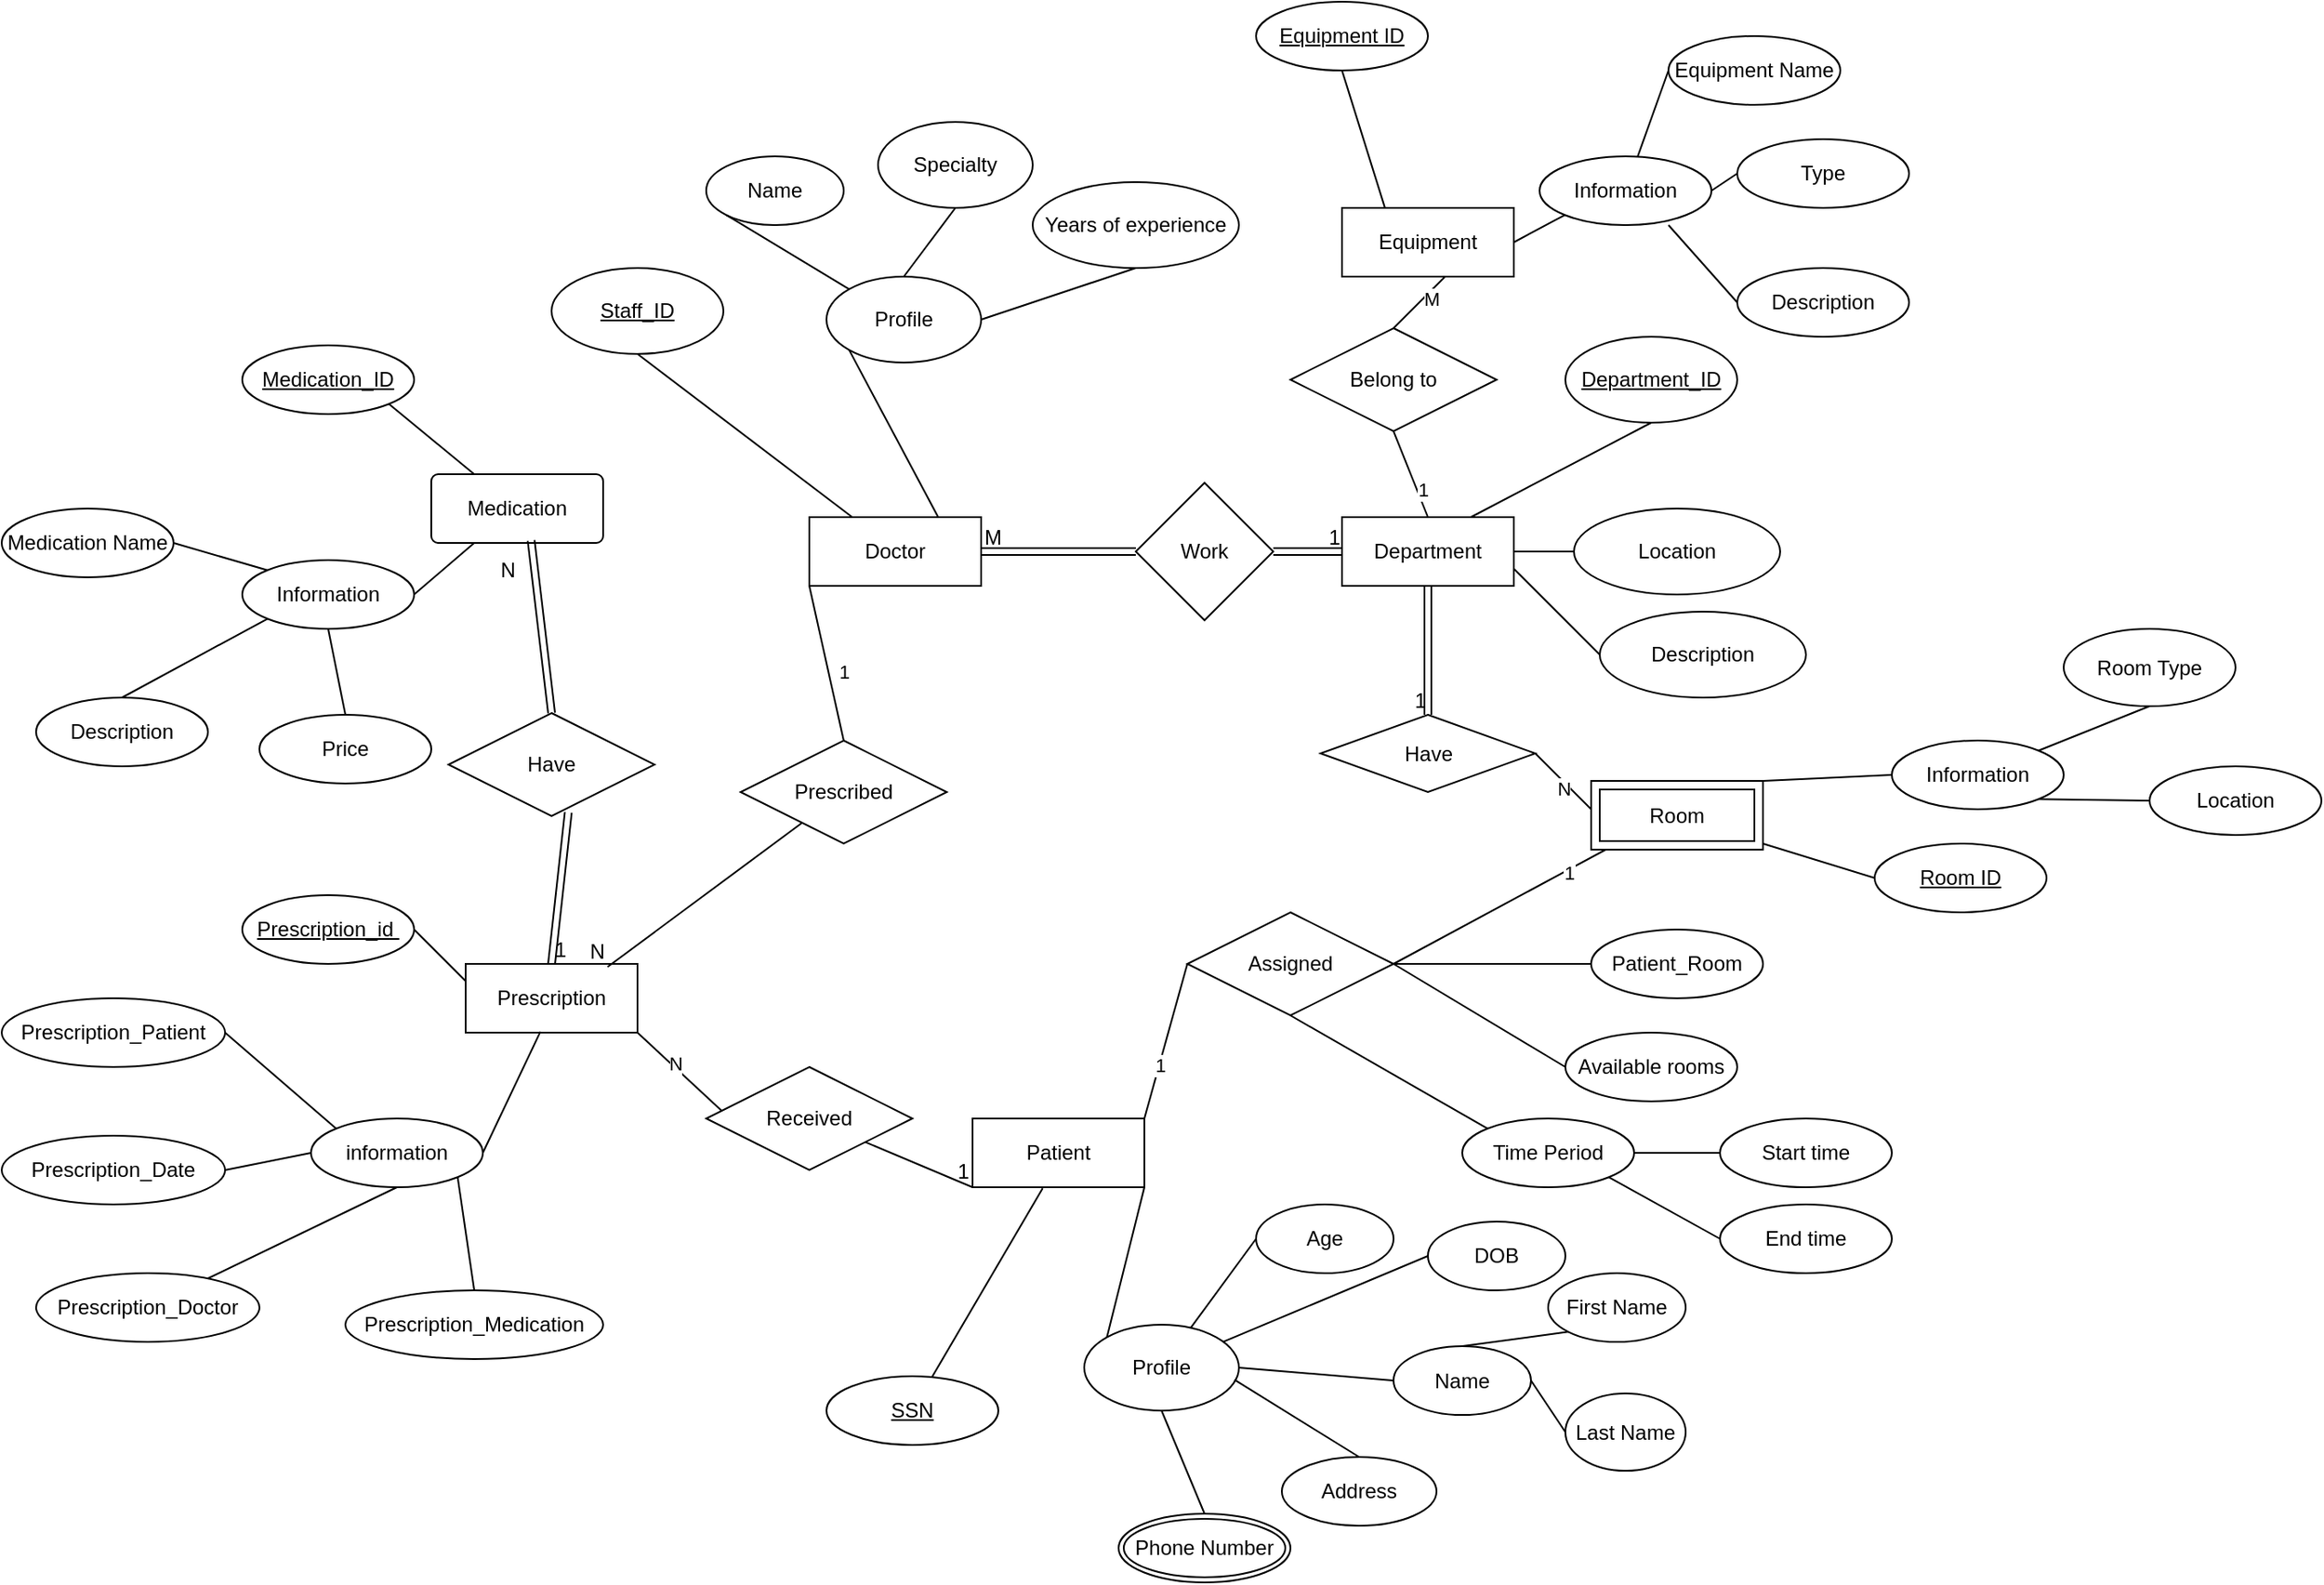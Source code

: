 <mxfile version="24.7.15">
  <diagram name="Page-1" id="lAYnDV3TWPrWhs4WG5Oa">
    <mxGraphModel dx="2904" dy="1929" grid="1" gridSize="10" guides="1" tooltips="1" connect="1" arrows="1" fold="1" page="1" pageScale="1" pageWidth="1169" pageHeight="827" math="0" shadow="0">
      <root>
        <mxCell id="0" />
        <mxCell id="1" parent="0" />
        <mxCell id="o8hKFmGq3P5-GHASwoxO-2" value="&lt;u&gt;Staff_ID&lt;/u&gt;" style="ellipse;whiteSpace=wrap;html=1;" vertex="1" parent="1">
          <mxGeometry x="10" y="95" width="100" height="50" as="geometry" />
        </mxCell>
        <mxCell id="o8hKFmGq3P5-GHASwoxO-3" value="Profile" style="ellipse;whiteSpace=wrap;html=1;" vertex="1" parent="1">
          <mxGeometry x="170" y="100" width="90" height="50" as="geometry" />
        </mxCell>
        <mxCell id="o8hKFmGq3P5-GHASwoxO-4" value="Name" style="ellipse;whiteSpace=wrap;html=1;" vertex="1" parent="1">
          <mxGeometry x="100" y="30" width="80" height="40" as="geometry" />
        </mxCell>
        <mxCell id="o8hKFmGq3P5-GHASwoxO-5" value="Specialty" style="ellipse;whiteSpace=wrap;html=1;" vertex="1" parent="1">
          <mxGeometry x="200" y="10" width="90" height="50" as="geometry" />
        </mxCell>
        <mxCell id="o8hKFmGq3P5-GHASwoxO-6" value="Years of experience" style="ellipse;whiteSpace=wrap;html=1;" vertex="1" parent="1">
          <mxGeometry x="290" y="45" width="120" height="50" as="geometry" />
        </mxCell>
        <mxCell id="o8hKFmGq3P5-GHASwoxO-11" value="" style="endArrow=none;html=1;rounded=0;exitX=0.5;exitY=1;exitDx=0;exitDy=0;entryX=1;entryY=0.5;entryDx=0;entryDy=0;" edge="1" parent="1" source="o8hKFmGq3P5-GHASwoxO-6" target="o8hKFmGq3P5-GHASwoxO-3">
          <mxGeometry width="50" height="50" relative="1" as="geometry">
            <mxPoint x="390" y="160" as="sourcePoint" />
            <mxPoint x="440" y="110" as="targetPoint" />
          </mxGeometry>
        </mxCell>
        <mxCell id="o8hKFmGq3P5-GHASwoxO-12" value="" style="endArrow=none;html=1;rounded=0;entryX=0;entryY=1;entryDx=0;entryDy=0;exitX=0;exitY=0;exitDx=0;exitDy=0;" edge="1" parent="1" source="o8hKFmGq3P5-GHASwoxO-3" target="o8hKFmGq3P5-GHASwoxO-4">
          <mxGeometry width="50" height="50" relative="1" as="geometry">
            <mxPoint x="430" y="110" as="sourcePoint" />
            <mxPoint x="480" y="60" as="targetPoint" />
          </mxGeometry>
        </mxCell>
        <mxCell id="o8hKFmGq3P5-GHASwoxO-13" value="" style="endArrow=none;html=1;rounded=0;entryX=0.5;entryY=1;entryDx=0;entryDy=0;exitX=0.5;exitY=0;exitDx=0;exitDy=0;" edge="1" parent="1" source="o8hKFmGq3P5-GHASwoxO-3" target="o8hKFmGq3P5-GHASwoxO-5">
          <mxGeometry width="50" height="50" relative="1" as="geometry">
            <mxPoint x="420" y="120" as="sourcePoint" />
            <mxPoint x="470" y="70" as="targetPoint" />
          </mxGeometry>
        </mxCell>
        <mxCell id="o8hKFmGq3P5-GHASwoxO-14" value="" style="endArrow=none;html=1;rounded=0;entryX=0;entryY=1;entryDx=0;entryDy=0;exitX=0.75;exitY=0;exitDx=0;exitDy=0;" edge="1" parent="1" source="o8hKFmGq3P5-GHASwoxO-100" target="o8hKFmGq3P5-GHASwoxO-3">
          <mxGeometry width="50" height="50" relative="1" as="geometry">
            <mxPoint x="310" y="190" as="sourcePoint" />
            <mxPoint x="340" y="140" as="targetPoint" />
          </mxGeometry>
        </mxCell>
        <mxCell id="o8hKFmGq3P5-GHASwoxO-15" value="" style="endArrow=none;html=1;rounded=0;entryX=0.25;entryY=0;entryDx=0;entryDy=0;exitX=0.5;exitY=1;exitDx=0;exitDy=0;" edge="1" parent="1" source="o8hKFmGq3P5-GHASwoxO-2" target="o8hKFmGq3P5-GHASwoxO-100">
          <mxGeometry width="50" height="50" relative="1" as="geometry">
            <mxPoint x="160" y="170" as="sourcePoint" />
            <mxPoint x="230" y="190" as="targetPoint" />
          </mxGeometry>
        </mxCell>
        <mxCell id="o8hKFmGq3P5-GHASwoxO-17" value="&lt;u&gt;Department_ID&lt;/u&gt;" style="ellipse;whiteSpace=wrap;html=1;" vertex="1" parent="1">
          <mxGeometry x="600" y="135" width="100" height="50" as="geometry" />
        </mxCell>
        <mxCell id="o8hKFmGq3P5-GHASwoxO-18" value="Description" style="ellipse;whiteSpace=wrap;html=1;" vertex="1" parent="1">
          <mxGeometry x="620" y="295" width="120" height="50" as="geometry" />
        </mxCell>
        <mxCell id="o8hKFmGq3P5-GHASwoxO-19" value="Location" style="ellipse;whiteSpace=wrap;html=1;" vertex="1" parent="1">
          <mxGeometry x="605" y="235" width="120" height="50" as="geometry" />
        </mxCell>
        <mxCell id="o8hKFmGq3P5-GHASwoxO-20" value="" style="endArrow=none;html=1;rounded=0;entryX=0.75;entryY=0;entryDx=0;entryDy=0;exitX=0.5;exitY=1;exitDx=0;exitDy=0;" edge="1" parent="1" source="o8hKFmGq3P5-GHASwoxO-17" target="o8hKFmGq3P5-GHASwoxO-101">
          <mxGeometry width="50" height="50" relative="1" as="geometry">
            <mxPoint x="630" y="130" as="sourcePoint" />
            <mxPoint x="550" y="220" as="targetPoint" />
          </mxGeometry>
        </mxCell>
        <mxCell id="o8hKFmGq3P5-GHASwoxO-21" value="" style="endArrow=none;html=1;rounded=0;entryX=0;entryY=0.5;entryDx=0;entryDy=0;exitX=1;exitY=0.5;exitDx=0;exitDy=0;" edge="1" parent="1" target="o8hKFmGq3P5-GHASwoxO-19">
          <mxGeometry width="50" height="50" relative="1" as="geometry">
            <mxPoint x="550" y="260" as="sourcePoint" />
            <mxPoint x="760" y="120" as="targetPoint" />
          </mxGeometry>
        </mxCell>
        <mxCell id="o8hKFmGq3P5-GHASwoxO-22" value="" style="endArrow=none;html=1;rounded=0;exitX=0;exitY=0.5;exitDx=0;exitDy=0;entryX=1;entryY=0.75;entryDx=0;entryDy=0;" edge="1" parent="1" source="o8hKFmGq3P5-GHASwoxO-18" target="o8hKFmGq3P5-GHASwoxO-101">
          <mxGeometry width="50" height="50" relative="1" as="geometry">
            <mxPoint x="630" y="260" as="sourcePoint" />
            <mxPoint x="550" y="300" as="targetPoint" />
          </mxGeometry>
        </mxCell>
        <mxCell id="o8hKFmGq3P5-GHASwoxO-33" value="&lt;u&gt;SSN&lt;/u&gt;" style="ellipse;whiteSpace=wrap;html=1;" vertex="1" parent="1">
          <mxGeometry x="170" y="740" width="100" height="40" as="geometry" />
        </mxCell>
        <mxCell id="o8hKFmGq3P5-GHASwoxO-34" value="Profile" style="ellipse;whiteSpace=wrap;html=1;" vertex="1" parent="1">
          <mxGeometry x="320" y="710" width="90" height="50" as="geometry" />
        </mxCell>
        <mxCell id="o8hKFmGq3P5-GHASwoxO-35" value="Name" style="ellipse;whiteSpace=wrap;html=1;" vertex="1" parent="1">
          <mxGeometry x="500" y="722.5" width="80" height="40" as="geometry" />
        </mxCell>
        <mxCell id="o8hKFmGq3P5-GHASwoxO-36" value="Address" style="ellipse;whiteSpace=wrap;html=1;" vertex="1" parent="1">
          <mxGeometry x="435" y="787" width="90" height="40" as="geometry" />
        </mxCell>
        <mxCell id="o8hKFmGq3P5-GHASwoxO-37" value="" style="endArrow=none;html=1;rounded=0;exitX=0.5;exitY=0;exitDx=0;exitDy=0;entryX=0.5;entryY=1;entryDx=0;entryDy=0;" edge="1" parent="1" target="o8hKFmGq3P5-GHASwoxO-34" source="o8hKFmGq3P5-GHASwoxO-51">
          <mxGeometry width="50" height="50" relative="1" as="geometry">
            <mxPoint x="575" y="755" as="sourcePoint" />
            <mxPoint x="585" y="690" as="targetPoint" />
          </mxGeometry>
        </mxCell>
        <mxCell id="o8hKFmGq3P5-GHASwoxO-38" value="" style="endArrow=none;html=1;rounded=0;entryX=0;entryY=0.5;entryDx=0;entryDy=0;exitX=1;exitY=0.5;exitDx=0;exitDy=0;" edge="1" parent="1" source="o8hKFmGq3P5-GHASwoxO-34" target="o8hKFmGq3P5-GHASwoxO-35">
          <mxGeometry width="50" height="50" relative="1" as="geometry">
            <mxPoint x="575" y="690" as="sourcePoint" />
            <mxPoint x="625" y="640" as="targetPoint" />
          </mxGeometry>
        </mxCell>
        <mxCell id="o8hKFmGq3P5-GHASwoxO-39" value="" style="endArrow=none;html=1;rounded=0;entryX=0.5;entryY=0;entryDx=0;entryDy=0;exitX=0.972;exitY=0.642;exitDx=0;exitDy=0;exitPerimeter=0;" edge="1" parent="1" source="o8hKFmGq3P5-GHASwoxO-34" target="o8hKFmGq3P5-GHASwoxO-36">
          <mxGeometry width="50" height="50" relative="1" as="geometry">
            <mxPoint x="565" y="700" as="sourcePoint" />
            <mxPoint x="615" y="650" as="targetPoint" />
          </mxGeometry>
        </mxCell>
        <mxCell id="o8hKFmGq3P5-GHASwoxO-40" value="" style="endArrow=none;html=1;rounded=0;entryX=0;entryY=0;entryDx=0;entryDy=0;exitX=1;exitY=1;exitDx=0;exitDy=0;" edge="1" parent="1" target="o8hKFmGq3P5-GHASwoxO-34" source="o8hKFmGq3P5-GHASwoxO-92">
          <mxGeometry width="50" height="50" relative="1" as="geometry">
            <mxPoint x="380" y="735" as="sourcePoint" />
            <mxPoint x="485" y="720" as="targetPoint" />
          </mxGeometry>
        </mxCell>
        <mxCell id="o8hKFmGq3P5-GHASwoxO-41" value="" style="endArrow=none;html=1;rounded=0;exitX=0.408;exitY=1.015;exitDx=0;exitDy=0;exitPerimeter=0;" edge="1" parent="1" source="o8hKFmGq3P5-GHASwoxO-92" target="o8hKFmGq3P5-GHASwoxO-33">
          <mxGeometry width="50" height="50" relative="1" as="geometry">
            <mxPoint x="320" y="575" as="sourcePoint" />
            <mxPoint x="360" y="625" as="targetPoint" />
          </mxGeometry>
        </mxCell>
        <mxCell id="o8hKFmGq3P5-GHASwoxO-42" value="First Name" style="ellipse;whiteSpace=wrap;html=1;" vertex="1" parent="1">
          <mxGeometry x="590" y="680" width="80" height="40" as="geometry" />
        </mxCell>
        <mxCell id="o8hKFmGq3P5-GHASwoxO-44" value="Last Name" style="ellipse;whiteSpace=wrap;html=1;" vertex="1" parent="1">
          <mxGeometry x="600" y="750" width="70" height="45" as="geometry" />
        </mxCell>
        <mxCell id="o8hKFmGq3P5-GHASwoxO-46" value="" style="endArrow=none;html=1;rounded=0;exitX=0.5;exitY=0;exitDx=0;exitDy=0;entryX=0;entryY=1;entryDx=0;entryDy=0;" edge="1" parent="1" source="o8hKFmGq3P5-GHASwoxO-35" target="o8hKFmGq3P5-GHASwoxO-42">
          <mxGeometry width="50" height="50" relative="1" as="geometry">
            <mxPoint x="615" y="630" as="sourcePoint" />
            <mxPoint x="665" y="580" as="targetPoint" />
          </mxGeometry>
        </mxCell>
        <mxCell id="o8hKFmGq3P5-GHASwoxO-47" value="" style="endArrow=none;html=1;rounded=0;entryX=0;entryY=0.5;entryDx=0;entryDy=0;exitX=1;exitY=0.5;exitDx=0;exitDy=0;" edge="1" parent="1" source="o8hKFmGq3P5-GHASwoxO-35" target="o8hKFmGq3P5-GHASwoxO-44">
          <mxGeometry width="50" height="50" relative="1" as="geometry">
            <mxPoint x="625" y="660" as="sourcePoint" />
            <mxPoint x="675" y="610" as="targetPoint" />
          </mxGeometry>
        </mxCell>
        <mxCell id="o8hKFmGq3P5-GHASwoxO-51" value="Phone Number" style="ellipse;shape=doubleEllipse;margin=3;whiteSpace=wrap;html=1;align=center;" vertex="1" parent="1">
          <mxGeometry x="340" y="820" width="100" height="40" as="geometry" />
        </mxCell>
        <mxCell id="o8hKFmGq3P5-GHASwoxO-52" value="Age" style="ellipse;whiteSpace=wrap;html=1;align=center;" vertex="1" parent="1">
          <mxGeometry x="420" y="640" width="80" height="40" as="geometry" />
        </mxCell>
        <mxCell id="o8hKFmGq3P5-GHASwoxO-53" value="DOB" style="ellipse;whiteSpace=wrap;html=1;align=center;" vertex="1" parent="1">
          <mxGeometry x="520" y="650" width="80" height="40" as="geometry" />
        </mxCell>
        <mxCell id="o8hKFmGq3P5-GHASwoxO-54" value="" style="endArrow=none;html=1;rounded=0;entryX=0;entryY=0.5;entryDx=0;entryDy=0;" edge="1" parent="1" source="o8hKFmGq3P5-GHASwoxO-34" target="o8hKFmGq3P5-GHASwoxO-53">
          <mxGeometry width="50" height="50" relative="1" as="geometry">
            <mxPoint x="495" y="670" as="sourcePoint" />
            <mxPoint x="505" y="610" as="targetPoint" />
          </mxGeometry>
        </mxCell>
        <mxCell id="o8hKFmGq3P5-GHASwoxO-55" value="" style="endArrow=none;html=1;rounded=0;entryX=0;entryY=0.5;entryDx=0;entryDy=0;" edge="1" parent="1" source="o8hKFmGq3P5-GHASwoxO-34" target="o8hKFmGq3P5-GHASwoxO-52">
          <mxGeometry width="50" height="50" relative="1" as="geometry">
            <mxPoint x="355" y="650" as="sourcePoint" />
            <mxPoint x="405" y="600" as="targetPoint" />
          </mxGeometry>
        </mxCell>
        <mxCell id="o8hKFmGq3P5-GHASwoxO-56" value="Medication" style="rounded=1;arcSize=10;whiteSpace=wrap;html=1;align=center;" vertex="1" parent="1">
          <mxGeometry x="-60" y="215" width="100" height="40" as="geometry" />
        </mxCell>
        <mxCell id="o8hKFmGq3P5-GHASwoxO-60" value="Medication_ID" style="ellipse;whiteSpace=wrap;html=1;align=center;fontStyle=4;" vertex="1" parent="1">
          <mxGeometry x="-170" y="140" width="100" height="40" as="geometry" />
        </mxCell>
        <mxCell id="o8hKFmGq3P5-GHASwoxO-61" value="Information" style="ellipse;whiteSpace=wrap;html=1;align=center;" vertex="1" parent="1">
          <mxGeometry x="-170" y="265" width="100" height="40" as="geometry" />
        </mxCell>
        <mxCell id="o8hKFmGq3P5-GHASwoxO-62" value="Medication Name" style="ellipse;whiteSpace=wrap;html=1;align=center;" vertex="1" parent="1">
          <mxGeometry x="-310" y="235" width="100" height="40" as="geometry" />
        </mxCell>
        <mxCell id="o8hKFmGq3P5-GHASwoxO-63" value="Description" style="ellipse;whiteSpace=wrap;html=1;align=center;" vertex="1" parent="1">
          <mxGeometry x="-290" y="345" width="100" height="40" as="geometry" />
        </mxCell>
        <mxCell id="o8hKFmGq3P5-GHASwoxO-64" value="Price" style="ellipse;whiteSpace=wrap;html=1;align=center;" vertex="1" parent="1">
          <mxGeometry x="-160" y="355" width="100" height="40" as="geometry" />
        </mxCell>
        <mxCell id="o8hKFmGq3P5-GHASwoxO-66" value="" style="endArrow=none;html=1;rounded=0;entryX=0;entryY=0;entryDx=0;entryDy=0;" edge="1" parent="1" target="o8hKFmGq3P5-GHASwoxO-61">
          <mxGeometry relative="1" as="geometry">
            <mxPoint x="-210" y="255" as="sourcePoint" />
            <mxPoint x="-50" y="255" as="targetPoint" />
          </mxGeometry>
        </mxCell>
        <mxCell id="o8hKFmGq3P5-GHASwoxO-67" value="" style="endArrow=none;html=1;rounded=0;exitX=0.5;exitY=0;exitDx=0;exitDy=0;entryX=0;entryY=1;entryDx=0;entryDy=0;" edge="1" parent="1" source="o8hKFmGq3P5-GHASwoxO-63" target="o8hKFmGq3P5-GHASwoxO-61">
          <mxGeometry relative="1" as="geometry">
            <mxPoint x="-320" y="305" as="sourcePoint" />
            <mxPoint x="-160" y="305" as="targetPoint" />
          </mxGeometry>
        </mxCell>
        <mxCell id="o8hKFmGq3P5-GHASwoxO-68" value="" style="endArrow=none;html=1;rounded=0;exitX=0.5;exitY=0;exitDx=0;exitDy=0;entryX=0.5;entryY=1;entryDx=0;entryDy=0;" edge="1" parent="1" source="o8hKFmGq3P5-GHASwoxO-64" target="o8hKFmGq3P5-GHASwoxO-61">
          <mxGeometry relative="1" as="geometry">
            <mxPoint x="-230" y="355" as="sourcePoint" />
            <mxPoint x="-145" y="309" as="targetPoint" />
          </mxGeometry>
        </mxCell>
        <mxCell id="o8hKFmGq3P5-GHASwoxO-69" value="" style="endArrow=none;html=1;rounded=0;entryX=0.25;entryY=0;entryDx=0;entryDy=0;exitX=1;exitY=1;exitDx=0;exitDy=0;" edge="1" parent="1" source="o8hKFmGq3P5-GHASwoxO-60" target="o8hKFmGq3P5-GHASwoxO-56">
          <mxGeometry relative="1" as="geometry">
            <mxPoint x="-70" y="155" as="sourcePoint" />
            <mxPoint x="90" y="155" as="targetPoint" />
          </mxGeometry>
        </mxCell>
        <mxCell id="o8hKFmGq3P5-GHASwoxO-70" value="" style="endArrow=none;html=1;rounded=0;entryX=0.25;entryY=1;entryDx=0;entryDy=0;exitX=1;exitY=0.5;exitDx=0;exitDy=0;" edge="1" parent="1" source="o8hKFmGq3P5-GHASwoxO-61" target="o8hKFmGq3P5-GHASwoxO-56">
          <mxGeometry relative="1" as="geometry">
            <mxPoint x="-75" y="184" as="sourcePoint" />
            <mxPoint x="-25" y="225" as="targetPoint" />
          </mxGeometry>
        </mxCell>
        <mxCell id="o8hKFmGq3P5-GHASwoxO-71" value="Prescription" style="whiteSpace=wrap;html=1;align=center;" vertex="1" parent="1">
          <mxGeometry x="-40" y="500" width="100" height="40" as="geometry" />
        </mxCell>
        <mxCell id="o8hKFmGq3P5-GHASwoxO-73" value="&lt;u&gt;Prescription_id&amp;nbsp;&lt;/u&gt;" style="ellipse;whiteSpace=wrap;html=1;align=center;" vertex="1" parent="1">
          <mxGeometry x="-170" y="460" width="100" height="40" as="geometry" />
        </mxCell>
        <mxCell id="o8hKFmGq3P5-GHASwoxO-74" value="information" style="ellipse;whiteSpace=wrap;html=1;align=center;" vertex="1" parent="1">
          <mxGeometry x="-130" y="590" width="100" height="40" as="geometry" />
        </mxCell>
        <mxCell id="o8hKFmGq3P5-GHASwoxO-75" value="Prescription_Patient" style="ellipse;whiteSpace=wrap;html=1;align=center;" vertex="1" parent="1">
          <mxGeometry x="-310" y="520" width="130" height="40" as="geometry" />
        </mxCell>
        <mxCell id="o8hKFmGq3P5-GHASwoxO-76" value="Prescription_Date" style="ellipse;whiteSpace=wrap;html=1;align=center;" vertex="1" parent="1">
          <mxGeometry x="-310" y="600" width="130" height="40" as="geometry" />
        </mxCell>
        <mxCell id="o8hKFmGq3P5-GHASwoxO-77" value="Prescription_Doctor" style="ellipse;whiteSpace=wrap;html=1;align=center;" vertex="1" parent="1">
          <mxGeometry x="-290" y="680" width="130" height="40" as="geometry" />
        </mxCell>
        <mxCell id="o8hKFmGq3P5-GHASwoxO-78" value="Prescription_Medication" style="ellipse;whiteSpace=wrap;html=1;align=center;" vertex="1" parent="1">
          <mxGeometry x="-110" y="690" width="150" height="40" as="geometry" />
        </mxCell>
        <mxCell id="o8hKFmGq3P5-GHASwoxO-80" value="" style="endArrow=none;html=1;rounded=0;entryX=0;entryY=0;entryDx=0;entryDy=0;exitX=1;exitY=0.5;exitDx=0;exitDy=0;" edge="1" parent="1" source="o8hKFmGq3P5-GHASwoxO-75" target="o8hKFmGq3P5-GHASwoxO-74">
          <mxGeometry relative="1" as="geometry">
            <mxPoint x="-250" y="560" as="sourcePoint" />
            <mxPoint x="-90" y="560" as="targetPoint" />
          </mxGeometry>
        </mxCell>
        <mxCell id="o8hKFmGq3P5-GHASwoxO-81" value="" style="endArrow=none;html=1;rounded=0;entryX=0.5;entryY=1;entryDx=0;entryDy=0;" edge="1" parent="1" source="o8hKFmGq3P5-GHASwoxO-77" target="o8hKFmGq3P5-GHASwoxO-74">
          <mxGeometry relative="1" as="geometry">
            <mxPoint x="-170" y="550" as="sourcePoint" />
            <mxPoint x="-120" y="620" as="targetPoint" />
          </mxGeometry>
        </mxCell>
        <mxCell id="o8hKFmGq3P5-GHASwoxO-82" value="" style="endArrow=none;html=1;rounded=0;entryX=0;entryY=0.5;entryDx=0;entryDy=0;exitX=1;exitY=0.5;exitDx=0;exitDy=0;" edge="1" parent="1" source="o8hKFmGq3P5-GHASwoxO-76" target="o8hKFmGq3P5-GHASwoxO-74">
          <mxGeometry relative="1" as="geometry">
            <mxPoint x="-170" y="550" as="sourcePoint" />
            <mxPoint x="-120" y="620" as="targetPoint" />
          </mxGeometry>
        </mxCell>
        <mxCell id="o8hKFmGq3P5-GHASwoxO-83" value="" style="endArrow=none;html=1;rounded=0;entryX=0.5;entryY=0;entryDx=0;entryDy=0;exitX=1;exitY=1;exitDx=0;exitDy=0;" edge="1" parent="1" source="o8hKFmGq3P5-GHASwoxO-74" target="o8hKFmGq3P5-GHASwoxO-78">
          <mxGeometry relative="1" as="geometry">
            <mxPoint x="-170" y="630" as="sourcePoint" />
            <mxPoint x="-110" y="630" as="targetPoint" />
          </mxGeometry>
        </mxCell>
        <mxCell id="o8hKFmGq3P5-GHASwoxO-84" value="" style="endArrow=none;html=1;rounded=0;entryX=1;entryY=0.5;entryDx=0;entryDy=0;exitX=0.435;exitY=0.986;exitDx=0;exitDy=0;exitPerimeter=0;" edge="1" parent="1" source="o8hKFmGq3P5-GHASwoxO-71" target="o8hKFmGq3P5-GHASwoxO-74">
          <mxGeometry relative="1" as="geometry">
            <mxPoint x="-35" y="634" as="sourcePoint" />
            <mxPoint x="-25" y="700" as="targetPoint" />
          </mxGeometry>
        </mxCell>
        <mxCell id="o8hKFmGq3P5-GHASwoxO-85" value="" style="endArrow=none;html=1;rounded=0;entryX=0;entryY=0.25;entryDx=0;entryDy=0;exitX=1;exitY=0.5;exitDx=0;exitDy=0;" edge="1" parent="1" source="o8hKFmGq3P5-GHASwoxO-73" target="o8hKFmGq3P5-GHASwoxO-71">
          <mxGeometry relative="1" as="geometry">
            <mxPoint x="14" y="549" as="sourcePoint" />
            <mxPoint x="-20" y="620" as="targetPoint" />
          </mxGeometry>
        </mxCell>
        <mxCell id="o8hKFmGq3P5-GHASwoxO-86" value="" style="shape=link;html=1;rounded=0;" edge="1" parent="1" source="o8hKFmGq3P5-GHASwoxO-23">
          <mxGeometry relative="1" as="geometry">
            <mxPoint x="310" y="260" as="sourcePoint" />
            <mxPoint x="470" y="260" as="targetPoint" />
          </mxGeometry>
        </mxCell>
        <mxCell id="o8hKFmGq3P5-GHASwoxO-88" value="1" style="resizable=0;html=1;whiteSpace=wrap;align=right;verticalAlign=bottom;" connectable="0" vertex="1" parent="o8hKFmGq3P5-GHASwoxO-86">
          <mxGeometry x="1" relative="1" as="geometry" />
        </mxCell>
        <mxCell id="o8hKFmGq3P5-GHASwoxO-89" value="" style="shape=link;html=1;rounded=0;exitX=1;exitY=0.5;exitDx=0;exitDy=0;" edge="1" parent="1" source="o8hKFmGq3P5-GHASwoxO-100" target="o8hKFmGq3P5-GHASwoxO-23">
          <mxGeometry relative="1" as="geometry">
            <mxPoint x="310" y="260" as="sourcePoint" />
            <mxPoint x="470" y="260" as="targetPoint" />
          </mxGeometry>
        </mxCell>
        <mxCell id="o8hKFmGq3P5-GHASwoxO-90" value="M" style="resizable=0;html=1;whiteSpace=wrap;align=left;verticalAlign=bottom;" connectable="0" vertex="1" parent="o8hKFmGq3P5-GHASwoxO-89">
          <mxGeometry x="-1" relative="1" as="geometry" />
        </mxCell>
        <mxCell id="o8hKFmGq3P5-GHASwoxO-23" value="Work" style="rhombus;whiteSpace=wrap;html=1;" vertex="1" parent="1">
          <mxGeometry x="350" y="220" width="80" height="80" as="geometry" />
        </mxCell>
        <mxCell id="o8hKFmGq3P5-GHASwoxO-92" value="Patient" style="whiteSpace=wrap;html=1;align=center;" vertex="1" parent="1">
          <mxGeometry x="255" y="590" width="100" height="40" as="geometry" />
        </mxCell>
        <mxCell id="o8hKFmGq3P5-GHASwoxO-94" value="" style="endArrow=none;html=1;rounded=0;entryX=0;entryY=1;entryDx=0;entryDy=0;" edge="1" parent="1" source="o8hKFmGq3P5-GHASwoxO-96" target="o8hKFmGq3P5-GHASwoxO-92">
          <mxGeometry relative="1" as="geometry">
            <mxPoint x="60" y="540" as="sourcePoint" />
            <mxPoint x="220" y="540" as="targetPoint" />
          </mxGeometry>
        </mxCell>
        <mxCell id="o8hKFmGq3P5-GHASwoxO-95" value="1" style="resizable=0;html=1;whiteSpace=wrap;align=right;verticalAlign=bottom;" connectable="0" vertex="1" parent="o8hKFmGq3P5-GHASwoxO-94">
          <mxGeometry x="1" relative="1" as="geometry" />
        </mxCell>
        <mxCell id="o8hKFmGq3P5-GHASwoxO-97" value="" style="endArrow=none;html=1;rounded=0;entryX=0;entryY=1;entryDx=0;entryDy=0;" edge="1" parent="1" target="o8hKFmGq3P5-GHASwoxO-96">
          <mxGeometry relative="1" as="geometry">
            <mxPoint x="60" y="540" as="sourcePoint" />
            <mxPoint x="255" y="630" as="targetPoint" />
          </mxGeometry>
        </mxCell>
        <mxCell id="o8hKFmGq3P5-GHASwoxO-99" value="N" style="edgeLabel;html=1;align=center;verticalAlign=middle;resizable=0;points=[];" vertex="1" connectable="0" parent="o8hKFmGq3P5-GHASwoxO-97">
          <mxGeometry x="-0.409" y="2" relative="1" as="geometry">
            <mxPoint as="offset" />
          </mxGeometry>
        </mxCell>
        <mxCell id="o8hKFmGq3P5-GHASwoxO-96" value="Received" style="shape=rhombus;perimeter=rhombusPerimeter;whiteSpace=wrap;html=1;align=center;" vertex="1" parent="1">
          <mxGeometry x="100" y="560" width="120" height="60" as="geometry" />
        </mxCell>
        <mxCell id="o8hKFmGq3P5-GHASwoxO-100" value="Doctor" style="whiteSpace=wrap;html=1;align=center;" vertex="1" parent="1">
          <mxGeometry x="160" y="240" width="100" height="40" as="geometry" />
        </mxCell>
        <mxCell id="o8hKFmGq3P5-GHASwoxO-101" value="Department" style="whiteSpace=wrap;html=1;align=center;" vertex="1" parent="1">
          <mxGeometry x="470" y="240" width="100" height="40" as="geometry" />
        </mxCell>
        <mxCell id="o8hKFmGq3P5-GHASwoxO-104" value="" style="endArrow=none;html=1;rounded=0;entryX=0.826;entryY=0.043;entryDx=0;entryDy=0;entryPerimeter=0;" edge="1" parent="1" source="o8hKFmGq3P5-GHASwoxO-107" target="o8hKFmGq3P5-GHASwoxO-71">
          <mxGeometry relative="1" as="geometry">
            <mxPoint x="160" y="280" as="sourcePoint" />
            <mxPoint x="320" y="280" as="targetPoint" />
          </mxGeometry>
        </mxCell>
        <mxCell id="o8hKFmGq3P5-GHASwoxO-105" value="N" style="resizable=0;html=1;whiteSpace=wrap;align=right;verticalAlign=bottom;" connectable="0" vertex="1" parent="o8hKFmGq3P5-GHASwoxO-104">
          <mxGeometry x="1" relative="1" as="geometry" />
        </mxCell>
        <mxCell id="o8hKFmGq3P5-GHASwoxO-108" value="" style="endArrow=none;html=1;rounded=0;entryX=0.5;entryY=0;entryDx=0;entryDy=0;" edge="1" parent="1" target="o8hKFmGq3P5-GHASwoxO-107">
          <mxGeometry relative="1" as="geometry">
            <mxPoint x="160" y="280" as="sourcePoint" />
            <mxPoint x="43" y="502" as="targetPoint" />
          </mxGeometry>
        </mxCell>
        <mxCell id="o8hKFmGq3P5-GHASwoxO-110" value="1" style="edgeLabel;html=1;align=center;verticalAlign=middle;resizable=0;points=[];" vertex="1" connectable="0" parent="o8hKFmGq3P5-GHASwoxO-108">
          <mxGeometry x="-0.887" y="2" relative="1" as="geometry">
            <mxPoint x="17" y="45" as="offset" />
          </mxGeometry>
        </mxCell>
        <mxCell id="o8hKFmGq3P5-GHASwoxO-107" value="Prescribed" style="shape=rhombus;perimeter=rhombusPerimeter;whiteSpace=wrap;html=1;align=center;" vertex="1" parent="1">
          <mxGeometry x="120" y="370" width="120" height="60" as="geometry" />
        </mxCell>
        <mxCell id="o8hKFmGq3P5-GHASwoxO-112" value="" style="shape=link;html=1;rounded=0;entryX=0.581;entryY=0.964;entryDx=0;entryDy=0;entryPerimeter=0;exitX=0.5;exitY=0;exitDx=0;exitDy=0;" edge="1" parent="1" source="o8hKFmGq3P5-GHASwoxO-111" target="o8hKFmGq3P5-GHASwoxO-56">
          <mxGeometry relative="1" as="geometry">
            <mxPoint x="20" y="410" as="sourcePoint" />
            <mxPoint x="180" y="410" as="targetPoint" />
          </mxGeometry>
        </mxCell>
        <mxCell id="o8hKFmGq3P5-GHASwoxO-114" value="N" style="resizable=0;html=1;whiteSpace=wrap;align=right;verticalAlign=bottom;" connectable="0" vertex="1" parent="o8hKFmGq3P5-GHASwoxO-112">
          <mxGeometry x="1" relative="1" as="geometry">
            <mxPoint x="-8" y="26" as="offset" />
          </mxGeometry>
        </mxCell>
        <mxCell id="o8hKFmGq3P5-GHASwoxO-115" value="" style="shape=link;html=1;rounded=0;entryX=0.581;entryY=0.964;entryDx=0;entryDy=0;entryPerimeter=0;exitX=0.5;exitY=0;exitDx=0;exitDy=0;" edge="1" parent="1" source="o8hKFmGq3P5-GHASwoxO-71" target="o8hKFmGq3P5-GHASwoxO-111">
          <mxGeometry relative="1" as="geometry">
            <mxPoint x="10" y="500" as="sourcePoint" />
            <mxPoint x="-2" y="254" as="targetPoint" />
          </mxGeometry>
        </mxCell>
        <mxCell id="o8hKFmGq3P5-GHASwoxO-116" value="1" style="resizable=0;html=1;whiteSpace=wrap;align=left;verticalAlign=bottom;" connectable="0" vertex="1" parent="o8hKFmGq3P5-GHASwoxO-115">
          <mxGeometry x="-1" relative="1" as="geometry" />
        </mxCell>
        <mxCell id="o8hKFmGq3P5-GHASwoxO-111" value="Have" style="shape=rhombus;perimeter=rhombusPerimeter;whiteSpace=wrap;html=1;align=center;" vertex="1" parent="1">
          <mxGeometry x="-50" y="354" width="120" height="60" as="geometry" />
        </mxCell>
        <mxCell id="o8hKFmGq3P5-GHASwoxO-119" value="Information" style="ellipse;whiteSpace=wrap;html=1;align=center;" vertex="1" parent="1">
          <mxGeometry x="790" y="370" width="100" height="40" as="geometry" />
        </mxCell>
        <mxCell id="o8hKFmGq3P5-GHASwoxO-120" value="Room ID" style="ellipse;whiteSpace=wrap;html=1;align=center;fontStyle=4;" vertex="1" parent="1">
          <mxGeometry x="780" y="430" width="100" height="40" as="geometry" />
        </mxCell>
        <mxCell id="o8hKFmGq3P5-GHASwoxO-121" value="" style="endArrow=none;html=1;rounded=0;exitX=1;exitY=0;exitDx=0;exitDy=0;entryX=0;entryY=0.5;entryDx=0;entryDy=0;" edge="1" parent="1" source="o8hKFmGq3P5-GHASwoxO-172" target="o8hKFmGq3P5-GHASwoxO-119">
          <mxGeometry relative="1" as="geometry">
            <mxPoint x="715" y="390" as="sourcePoint" />
            <mxPoint x="860" y="260" as="targetPoint" />
          </mxGeometry>
        </mxCell>
        <mxCell id="o8hKFmGq3P5-GHASwoxO-122" value="" style="endArrow=none;html=1;rounded=0;exitX=1;exitY=1;exitDx=0;exitDy=0;entryX=0;entryY=0.5;entryDx=0;entryDy=0;" edge="1" parent="1" target="o8hKFmGq3P5-GHASwoxO-120">
          <mxGeometry relative="1" as="geometry">
            <mxPoint x="715" y="430" as="sourcePoint" />
            <mxPoint x="870" y="270" as="targetPoint" />
          </mxGeometry>
        </mxCell>
        <mxCell id="o8hKFmGq3P5-GHASwoxO-123" value="" style="endArrow=none;html=1;rounded=0;exitX=1;exitY=0;exitDx=0;exitDy=0;entryX=0.5;entryY=1;entryDx=0;entryDy=0;" edge="1" parent="1" source="o8hKFmGq3P5-GHASwoxO-119" target="o8hKFmGq3P5-GHASwoxO-124">
          <mxGeometry relative="1" as="geometry">
            <mxPoint x="460" y="460" as="sourcePoint" />
            <mxPoint x="940" y="380" as="targetPoint" />
          </mxGeometry>
        </mxCell>
        <mxCell id="o8hKFmGq3P5-GHASwoxO-124" value="Room Type" style="ellipse;whiteSpace=wrap;html=1;align=center;" vertex="1" parent="1">
          <mxGeometry x="890" y="305" width="100" height="45" as="geometry" />
        </mxCell>
        <mxCell id="o8hKFmGq3P5-GHASwoxO-125" value="" style="endArrow=none;html=1;rounded=0;exitX=1;exitY=1;exitDx=0;exitDy=0;entryX=0;entryY=0.5;entryDx=0;entryDy=0;" edge="1" parent="1" source="o8hKFmGq3P5-GHASwoxO-119" target="o8hKFmGq3P5-GHASwoxO-126">
          <mxGeometry relative="1" as="geometry">
            <mxPoint x="885" y="386" as="sourcePoint" />
            <mxPoint x="970" y="440" as="targetPoint" />
          </mxGeometry>
        </mxCell>
        <mxCell id="o8hKFmGq3P5-GHASwoxO-126" value="Location" style="ellipse;whiteSpace=wrap;html=1;align=center;" vertex="1" parent="1">
          <mxGeometry x="940" y="385" width="100" height="40" as="geometry" />
        </mxCell>
        <mxCell id="o8hKFmGq3P5-GHASwoxO-127" value="Have" style="shape=rhombus;perimeter=rhombusPerimeter;whiteSpace=wrap;html=1;align=center;" vertex="1" parent="1">
          <mxGeometry x="457.5" y="355" width="125" height="45" as="geometry" />
        </mxCell>
        <mxCell id="o8hKFmGq3P5-GHASwoxO-128" value="" style="endArrow=none;html=1;rounded=0;exitX=1;exitY=0.5;exitDx=0;exitDy=0;entryX=0;entryY=0.5;entryDx=0;entryDy=0;" edge="1" parent="1" source="o8hKFmGq3P5-GHASwoxO-127">
          <mxGeometry relative="1" as="geometry">
            <mxPoint x="680" y="300" as="sourcePoint" />
            <mxPoint x="615" y="410" as="targetPoint" />
          </mxGeometry>
        </mxCell>
        <mxCell id="o8hKFmGq3P5-GHASwoxO-134" value="&lt;div&gt;N&lt;/div&gt;" style="edgeLabel;html=1;align=center;verticalAlign=middle;resizable=0;points=[];" vertex="1" connectable="0" parent="o8hKFmGq3P5-GHASwoxO-128">
          <mxGeometry x="0.135" y="-3" relative="1" as="geometry">
            <mxPoint as="offset" />
          </mxGeometry>
        </mxCell>
        <mxCell id="o8hKFmGq3P5-GHASwoxO-132" value="" style="shape=link;html=1;rounded=0;entryX=0.5;entryY=0;entryDx=0;entryDy=0;" edge="1" parent="1" source="o8hKFmGq3P5-GHASwoxO-101" target="o8hKFmGq3P5-GHASwoxO-127">
          <mxGeometry relative="1" as="geometry">
            <mxPoint x="310" y="350" as="sourcePoint" />
            <mxPoint x="470" y="350" as="targetPoint" />
          </mxGeometry>
        </mxCell>
        <mxCell id="o8hKFmGq3P5-GHASwoxO-133" value="1" style="resizable=0;html=1;whiteSpace=wrap;align=right;verticalAlign=bottom;" connectable="0" vertex="1" parent="o8hKFmGq3P5-GHASwoxO-132">
          <mxGeometry x="1" relative="1" as="geometry" />
        </mxCell>
        <mxCell id="o8hKFmGq3P5-GHASwoxO-135" value="Assigned" style="shape=rhombus;perimeter=rhombusPerimeter;whiteSpace=wrap;html=1;align=center;" vertex="1" parent="1">
          <mxGeometry x="380" y="470" width="120" height="60" as="geometry" />
        </mxCell>
        <mxCell id="o8hKFmGq3P5-GHASwoxO-136" value="" style="endArrow=none;html=1;rounded=0;exitX=1;exitY=0;exitDx=0;exitDy=0;" edge="1" parent="1" source="o8hKFmGq3P5-GHASwoxO-92">
          <mxGeometry relative="1" as="geometry">
            <mxPoint x="220" y="500" as="sourcePoint" />
            <mxPoint x="380" y="500" as="targetPoint" />
          </mxGeometry>
        </mxCell>
        <mxCell id="o8hKFmGq3P5-GHASwoxO-143" value="1" style="edgeLabel;html=1;align=center;verticalAlign=middle;resizable=0;points=[];" vertex="1" connectable="0" parent="o8hKFmGq3P5-GHASwoxO-136">
          <mxGeometry x="-0.291" y="-1" relative="1" as="geometry">
            <mxPoint x="-1" as="offset" />
          </mxGeometry>
        </mxCell>
        <mxCell id="o8hKFmGq3P5-GHASwoxO-137" value="" style="endArrow=none;html=1;rounded=0;exitX=1;exitY=0.5;exitDx=0;exitDy=0;" edge="1" parent="1" source="o8hKFmGq3P5-GHASwoxO-135">
          <mxGeometry relative="1" as="geometry">
            <mxPoint x="470" y="430" as="sourcePoint" />
            <mxPoint x="630" y="430" as="targetPoint" />
          </mxGeometry>
        </mxCell>
        <mxCell id="o8hKFmGq3P5-GHASwoxO-144" value="1" style="edgeLabel;html=1;align=center;verticalAlign=middle;resizable=0;points=[];" vertex="1" connectable="0" parent="o8hKFmGq3P5-GHASwoxO-137">
          <mxGeometry x="0.552" y="-1" relative="1" as="geometry">
            <mxPoint as="offset" />
          </mxGeometry>
        </mxCell>
        <mxCell id="o8hKFmGq3P5-GHASwoxO-138" value="Available rooms" style="ellipse;whiteSpace=wrap;html=1;align=center;" vertex="1" parent="1">
          <mxGeometry x="600" y="540" width="100" height="40" as="geometry" />
        </mxCell>
        <mxCell id="o8hKFmGq3P5-GHASwoxO-139" value="Patient_Room" style="ellipse;whiteSpace=wrap;html=1;align=center;" vertex="1" parent="1">
          <mxGeometry x="615" y="480" width="100" height="40" as="geometry" />
        </mxCell>
        <mxCell id="o8hKFmGq3P5-GHASwoxO-140" value="Time Period" style="ellipse;whiteSpace=wrap;html=1;align=center;" vertex="1" parent="1">
          <mxGeometry x="540" y="590" width="100" height="40" as="geometry" />
        </mxCell>
        <mxCell id="o8hKFmGq3P5-GHASwoxO-141" value="" style="endArrow=none;html=1;rounded=0;entryX=1;entryY=0.5;entryDx=0;entryDy=0;exitX=0;exitY=0.5;exitDx=0;exitDy=0;" edge="1" parent="1" source="o8hKFmGq3P5-GHASwoxO-138" target="o8hKFmGq3P5-GHASwoxO-135">
          <mxGeometry relative="1" as="geometry">
            <mxPoint x="680" y="510" as="sourcePoint" />
            <mxPoint x="560" y="390" as="targetPoint" />
          </mxGeometry>
        </mxCell>
        <mxCell id="o8hKFmGq3P5-GHASwoxO-145" value="" style="endArrow=none;html=1;rounded=0;exitX=0;exitY=0;exitDx=0;exitDy=0;entryX=0.5;entryY=1;entryDx=0;entryDy=0;" edge="1" parent="1" source="o8hKFmGq3P5-GHASwoxO-140" target="o8hKFmGq3P5-GHASwoxO-135">
          <mxGeometry relative="1" as="geometry">
            <mxPoint x="220" y="500" as="sourcePoint" />
            <mxPoint x="380" y="500" as="targetPoint" />
          </mxGeometry>
        </mxCell>
        <mxCell id="o8hKFmGq3P5-GHASwoxO-148" value="" style="endArrow=none;html=1;rounded=0;entryX=1;entryY=0.5;entryDx=0;entryDy=0;exitX=0;exitY=0.5;exitDx=0;exitDy=0;" edge="1" parent="1" source="o8hKFmGq3P5-GHASwoxO-139" target="o8hKFmGq3P5-GHASwoxO-135">
          <mxGeometry relative="1" as="geometry">
            <mxPoint x="590" y="570" as="sourcePoint" />
            <mxPoint x="510" y="510" as="targetPoint" />
          </mxGeometry>
        </mxCell>
        <mxCell id="o8hKFmGq3P5-GHASwoxO-149" value="Start time" style="ellipse;whiteSpace=wrap;html=1;align=center;" vertex="1" parent="1">
          <mxGeometry x="690" y="590" width="100" height="40" as="geometry" />
        </mxCell>
        <mxCell id="o8hKFmGq3P5-GHASwoxO-150" value="End time" style="ellipse;whiteSpace=wrap;html=1;align=center;" vertex="1" parent="1">
          <mxGeometry x="690" y="640" width="100" height="40" as="geometry" />
        </mxCell>
        <mxCell id="o8hKFmGq3P5-GHASwoxO-151" value="" style="endArrow=none;html=1;rounded=0;exitX=1;exitY=0.5;exitDx=0;exitDy=0;entryX=0;entryY=0.5;entryDx=0;entryDy=0;" edge="1" parent="1" source="o8hKFmGq3P5-GHASwoxO-140" target="o8hKFmGq3P5-GHASwoxO-149">
          <mxGeometry relative="1" as="geometry">
            <mxPoint x="530" y="600" as="sourcePoint" />
            <mxPoint x="690" y="600" as="targetPoint" />
          </mxGeometry>
        </mxCell>
        <mxCell id="o8hKFmGq3P5-GHASwoxO-152" value="" style="endArrow=none;html=1;rounded=0;exitX=1;exitY=1;exitDx=0;exitDy=0;entryX=0;entryY=0.5;entryDx=0;entryDy=0;" edge="1" parent="1" source="o8hKFmGq3P5-GHASwoxO-140" target="o8hKFmGq3P5-GHASwoxO-150">
          <mxGeometry relative="1" as="geometry">
            <mxPoint x="650" y="620" as="sourcePoint" />
            <mxPoint x="700" y="610" as="targetPoint" />
          </mxGeometry>
        </mxCell>
        <mxCell id="o8hKFmGq3P5-GHASwoxO-153" value="Equipment" style="whiteSpace=wrap;html=1;align=center;" vertex="1" parent="1">
          <mxGeometry x="470" y="60" width="100" height="40" as="geometry" />
        </mxCell>
        <mxCell id="o8hKFmGq3P5-GHASwoxO-156" value="Equipment ID" style="ellipse;whiteSpace=wrap;html=1;align=center;fontStyle=4;" vertex="1" parent="1">
          <mxGeometry x="420" y="-60" width="100" height="40" as="geometry" />
        </mxCell>
        <mxCell id="o8hKFmGq3P5-GHASwoxO-157" value="" style="endArrow=none;html=1;rounded=0;entryX=0.25;entryY=0;entryDx=0;entryDy=0;exitX=0.5;exitY=1;exitDx=0;exitDy=0;" edge="1" parent="1" source="o8hKFmGq3P5-GHASwoxO-156" target="o8hKFmGq3P5-GHASwoxO-153">
          <mxGeometry relative="1" as="geometry">
            <mxPoint x="470" y="-10" as="sourcePoint" />
            <mxPoint x="440" y="20" as="targetPoint" />
          </mxGeometry>
        </mxCell>
        <mxCell id="o8hKFmGq3P5-GHASwoxO-158" value="Information" style="ellipse;whiteSpace=wrap;html=1;align=center;" vertex="1" parent="1">
          <mxGeometry x="585" y="30" width="100" height="40" as="geometry" />
        </mxCell>
        <mxCell id="o8hKFmGq3P5-GHASwoxO-159" value="" style="endArrow=none;html=1;rounded=0;exitX=1;exitY=0.5;exitDx=0;exitDy=0;entryX=0;entryY=1;entryDx=0;entryDy=0;" edge="1" parent="1" source="o8hKFmGq3P5-GHASwoxO-153" target="o8hKFmGq3P5-GHASwoxO-158">
          <mxGeometry relative="1" as="geometry">
            <mxPoint x="490" y="80" as="sourcePoint" />
            <mxPoint x="650" y="80" as="targetPoint" />
          </mxGeometry>
        </mxCell>
        <mxCell id="o8hKFmGq3P5-GHASwoxO-160" value="Equipment Name" style="ellipse;whiteSpace=wrap;html=1;align=center;" vertex="1" parent="1">
          <mxGeometry x="660" y="-40" width="100" height="40" as="geometry" />
        </mxCell>
        <mxCell id="o8hKFmGq3P5-GHASwoxO-161" value="" style="endArrow=none;html=1;rounded=0;" edge="1" parent="1" source="o8hKFmGq3P5-GHASwoxO-158">
          <mxGeometry relative="1" as="geometry">
            <mxPoint x="500" y="-20" as="sourcePoint" />
            <mxPoint x="660" y="-20" as="targetPoint" />
          </mxGeometry>
        </mxCell>
        <mxCell id="o8hKFmGq3P5-GHASwoxO-162" value="Type" style="ellipse;whiteSpace=wrap;html=1;align=center;" vertex="1" parent="1">
          <mxGeometry x="700" y="20" width="100" height="40" as="geometry" />
        </mxCell>
        <mxCell id="o8hKFmGq3P5-GHASwoxO-163" value="Description" style="ellipse;whiteSpace=wrap;html=1;align=center;" vertex="1" parent="1">
          <mxGeometry x="700" y="95" width="100" height="40" as="geometry" />
        </mxCell>
        <mxCell id="o8hKFmGq3P5-GHASwoxO-164" value="" style="endArrow=none;html=1;rounded=0;exitX=1;exitY=0.5;exitDx=0;exitDy=0;" edge="1" parent="1" source="o8hKFmGq3P5-GHASwoxO-158">
          <mxGeometry relative="1" as="geometry">
            <mxPoint x="540" y="40" as="sourcePoint" />
            <mxPoint x="700" y="40" as="targetPoint" />
          </mxGeometry>
        </mxCell>
        <mxCell id="o8hKFmGq3P5-GHASwoxO-165" value="" style="endArrow=none;html=1;rounded=0;entryX=0;entryY=0.5;entryDx=0;entryDy=0;exitX=0.75;exitY=1;exitDx=0;exitDy=0;exitPerimeter=0;" edge="1" parent="1" source="o8hKFmGq3P5-GHASwoxO-158" target="o8hKFmGq3P5-GHASwoxO-163">
          <mxGeometry relative="1" as="geometry">
            <mxPoint x="630" y="80" as="sourcePoint" />
            <mxPoint x="790" y="80" as="targetPoint" />
          </mxGeometry>
        </mxCell>
        <mxCell id="o8hKFmGq3P5-GHASwoxO-166" value="Belong to" style="shape=rhombus;perimeter=rhombusPerimeter;whiteSpace=wrap;html=1;align=center;" vertex="1" parent="1">
          <mxGeometry x="440" y="130" width="120" height="60" as="geometry" />
        </mxCell>
        <mxCell id="o8hKFmGq3P5-GHASwoxO-167" value="" style="endArrow=none;html=1;rounded=0;exitX=0.5;exitY=0;exitDx=0;exitDy=0;" edge="1" parent="1" source="o8hKFmGq3P5-GHASwoxO-166">
          <mxGeometry relative="1" as="geometry">
            <mxPoint x="370" y="100" as="sourcePoint" />
            <mxPoint x="530" y="100" as="targetPoint" />
          </mxGeometry>
        </mxCell>
        <mxCell id="o8hKFmGq3P5-GHASwoxO-170" value="M" style="edgeLabel;html=1;align=center;verticalAlign=middle;resizable=0;points=[];" vertex="1" connectable="0" parent="o8hKFmGq3P5-GHASwoxO-167">
          <mxGeometry x="0.264" y="-3" relative="1" as="geometry">
            <mxPoint x="1" as="offset" />
          </mxGeometry>
        </mxCell>
        <mxCell id="o8hKFmGq3P5-GHASwoxO-168" value="" style="endArrow=none;html=1;rounded=0;exitX=0.5;exitY=0;exitDx=0;exitDy=0;" edge="1" parent="1" source="o8hKFmGq3P5-GHASwoxO-101">
          <mxGeometry relative="1" as="geometry">
            <mxPoint x="340" y="190" as="sourcePoint" />
            <mxPoint x="500" y="190" as="targetPoint" />
          </mxGeometry>
        </mxCell>
        <mxCell id="o8hKFmGq3P5-GHASwoxO-169" value="1" style="edgeLabel;html=1;align=center;verticalAlign=middle;resizable=0;points=[];" vertex="1" connectable="0" parent="o8hKFmGq3P5-GHASwoxO-168">
          <mxGeometry x="-0.412" y="-3" relative="1" as="geometry">
            <mxPoint as="offset" />
          </mxGeometry>
        </mxCell>
        <mxCell id="o8hKFmGq3P5-GHASwoxO-172" value="Room" style="shape=ext;margin=3;double=1;whiteSpace=wrap;html=1;align=center;" vertex="1" parent="1">
          <mxGeometry x="615" y="393.5" width="100" height="40" as="geometry" />
        </mxCell>
      </root>
    </mxGraphModel>
  </diagram>
</mxfile>
